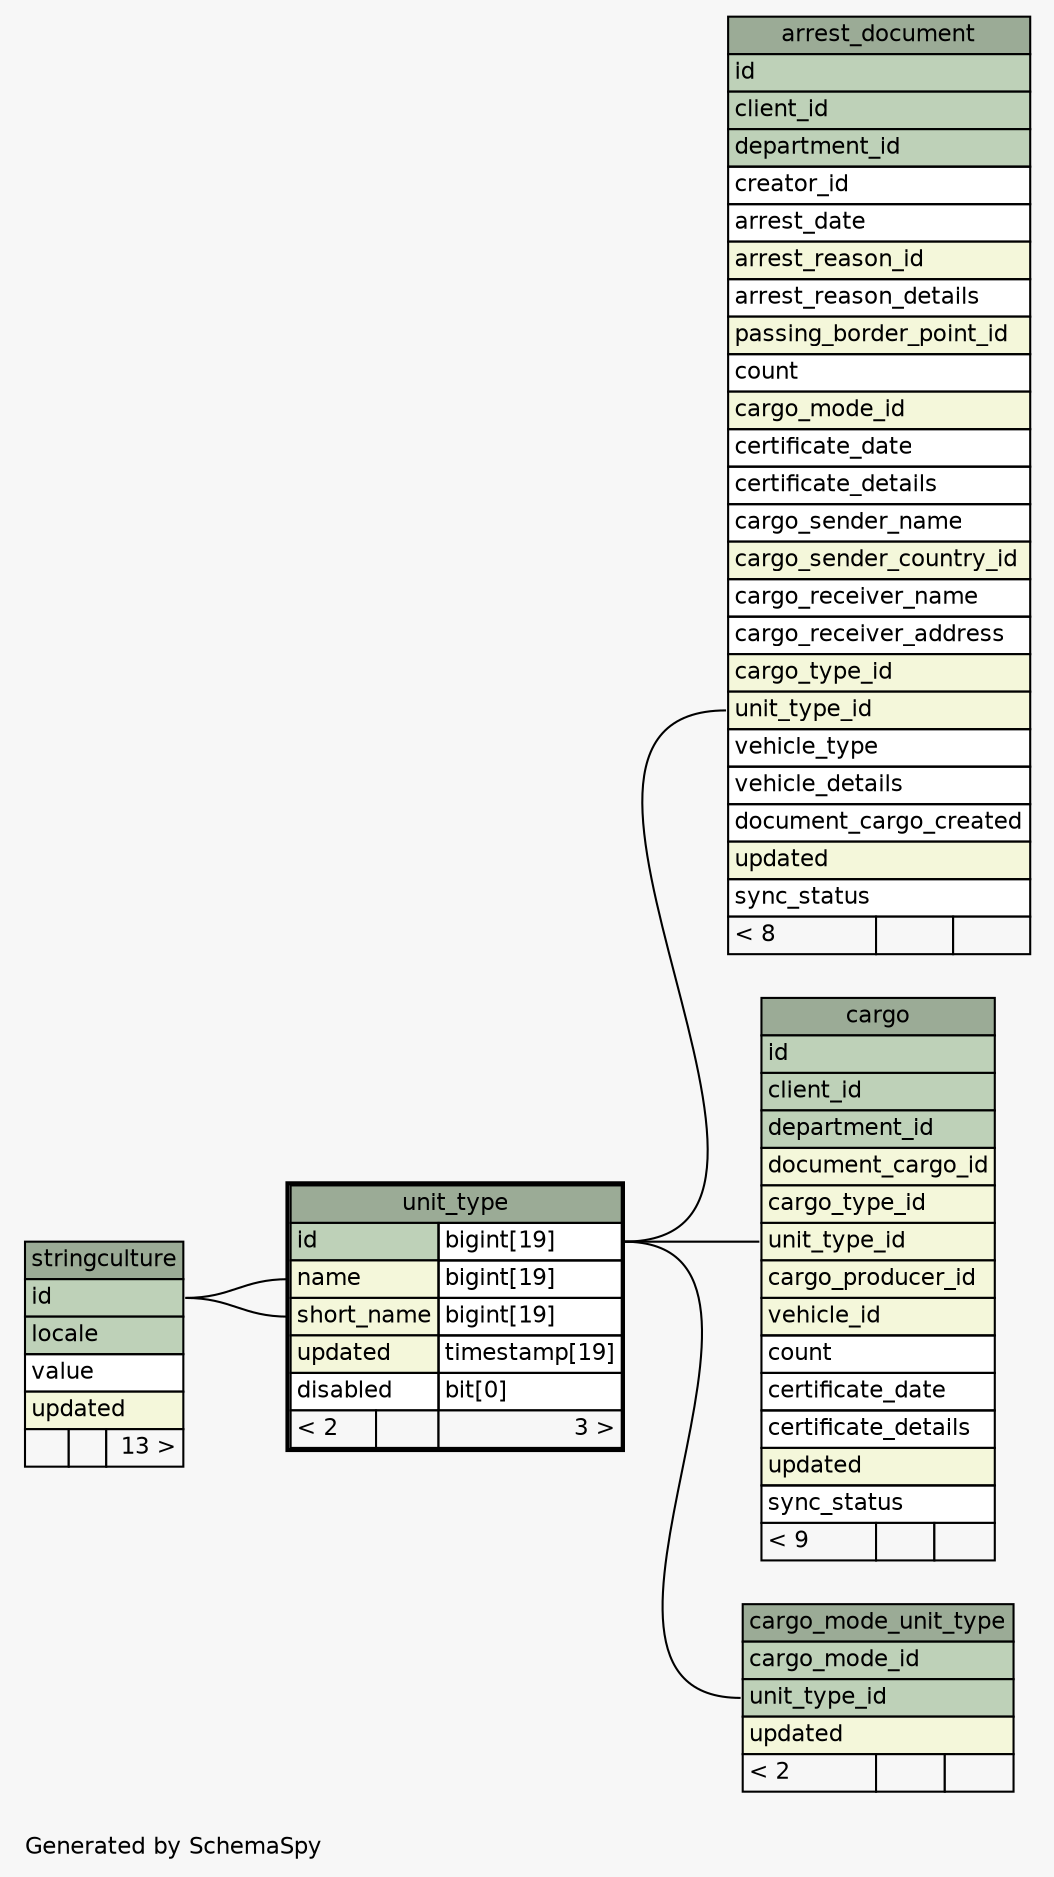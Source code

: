 // dot 2.26.3 on Windows Vista 6.0
// SchemaSpy rev 514
digraph "oneDegreeRelationshipsDiagram" {
  graph [
    rankdir="RL"
    bgcolor="#f7f7f7"
    label="\nGenerated by SchemaSpy"
    labeljust="l"
    nodesep="0.18"
    ranksep="0.46"
    fontname="Helvetica"
    fontsize="11"
  ];
  node [
    fontname="Helvetica"
    fontsize="11"
    shape="plaintext"
  ];
  edge [
    arrowsize="0.8"
  ];
  "arrest_document":"unit_type_id":w -> "unit_type":"id.type":e [arrowhead=none arrowtail=crowodot];
  "cargo":"unit_type_id":w -> "unit_type":"id.type":e [arrowhead=none arrowtail=crowodot];
  "cargo_mode_unit_type":"unit_type_id":w -> "unit_type":"id.type":e [arrowhead=none arrowtail=crowodot];
  "unit_type":"name":w -> "stringculture":"id":e [arrowhead=none arrowtail=crowodot];
  "unit_type":"short_name":w -> "stringculture":"id":e [arrowhead=none arrowtail=crowodot];
  "arrest_document" [
    label=<
    <TABLE BORDER="0" CELLBORDER="1" CELLSPACING="0" BGCOLOR="#ffffff">
      <TR><TD COLSPAN="3" BGCOLOR="#9bab96" ALIGN="CENTER">arrest_document</TD></TR>
      <TR><TD PORT="id" COLSPAN="3" BGCOLOR="#bed1b8" ALIGN="LEFT">id</TD></TR>
      <TR><TD PORT="client_id" COLSPAN="3" BGCOLOR="#bed1b8" ALIGN="LEFT">client_id</TD></TR>
      <TR><TD PORT="department_id" COLSPAN="3" BGCOLOR="#bed1b8" ALIGN="LEFT">department_id</TD></TR>
      <TR><TD PORT="creator_id" COLSPAN="3" ALIGN="LEFT">creator_id</TD></TR>
      <TR><TD PORT="arrest_date" COLSPAN="3" ALIGN="LEFT">arrest_date</TD></TR>
      <TR><TD PORT="arrest_reason_id" COLSPAN="3" BGCOLOR="#f4f7da" ALIGN="LEFT">arrest_reason_id</TD></TR>
      <TR><TD PORT="arrest_reason_details" COLSPAN="3" ALIGN="LEFT">arrest_reason_details</TD></TR>
      <TR><TD PORT="passing_border_point_id" COLSPAN="3" BGCOLOR="#f4f7da" ALIGN="LEFT">passing_border_point_id</TD></TR>
      <TR><TD PORT="count" COLSPAN="3" ALIGN="LEFT">count</TD></TR>
      <TR><TD PORT="cargo_mode_id" COLSPAN="3" BGCOLOR="#f4f7da" ALIGN="LEFT">cargo_mode_id</TD></TR>
      <TR><TD PORT="certificate_date" COLSPAN="3" ALIGN="LEFT">certificate_date</TD></TR>
      <TR><TD PORT="certificate_details" COLSPAN="3" ALIGN="LEFT">certificate_details</TD></TR>
      <TR><TD PORT="cargo_sender_name" COLSPAN="3" ALIGN="LEFT">cargo_sender_name</TD></TR>
      <TR><TD PORT="cargo_sender_country_id" COLSPAN="3" BGCOLOR="#f4f7da" ALIGN="LEFT">cargo_sender_country_id</TD></TR>
      <TR><TD PORT="cargo_receiver_name" COLSPAN="3" ALIGN="LEFT">cargo_receiver_name</TD></TR>
      <TR><TD PORT="cargo_receiver_address" COLSPAN="3" ALIGN="LEFT">cargo_receiver_address</TD></TR>
      <TR><TD PORT="cargo_type_id" COLSPAN="3" BGCOLOR="#f4f7da" ALIGN="LEFT">cargo_type_id</TD></TR>
      <TR><TD PORT="unit_type_id" COLSPAN="3" BGCOLOR="#f4f7da" ALIGN="LEFT">unit_type_id</TD></TR>
      <TR><TD PORT="vehicle_type" COLSPAN="3" ALIGN="LEFT">vehicle_type</TD></TR>
      <TR><TD PORT="vehicle_details" COLSPAN="3" ALIGN="LEFT">vehicle_details</TD></TR>
      <TR><TD PORT="document_cargo_created" COLSPAN="3" ALIGN="LEFT">document_cargo_created</TD></TR>
      <TR><TD PORT="updated" COLSPAN="3" BGCOLOR="#f4f7da" ALIGN="LEFT">updated</TD></TR>
      <TR><TD PORT="sync_status" COLSPAN="3" ALIGN="LEFT">sync_status</TD></TR>
      <TR><TD ALIGN="LEFT" BGCOLOR="#f7f7f7">&lt; 8</TD><TD ALIGN="RIGHT" BGCOLOR="#f7f7f7">  </TD><TD ALIGN="RIGHT" BGCOLOR="#f7f7f7">  </TD></TR>
    </TABLE>>
    URL="arrest_document.html"
    tooltip="arrest_document"
  ];
  "cargo" [
    label=<
    <TABLE BORDER="0" CELLBORDER="1" CELLSPACING="0" BGCOLOR="#ffffff">
      <TR><TD COLSPAN="3" BGCOLOR="#9bab96" ALIGN="CENTER">cargo</TD></TR>
      <TR><TD PORT="id" COLSPAN="3" BGCOLOR="#bed1b8" ALIGN="LEFT">id</TD></TR>
      <TR><TD PORT="client_id" COLSPAN="3" BGCOLOR="#bed1b8" ALIGN="LEFT">client_id</TD></TR>
      <TR><TD PORT="department_id" COLSPAN="3" BGCOLOR="#bed1b8" ALIGN="LEFT">department_id</TD></TR>
      <TR><TD PORT="document_cargo_id" COLSPAN="3" BGCOLOR="#f4f7da" ALIGN="LEFT">document_cargo_id</TD></TR>
      <TR><TD PORT="cargo_type_id" COLSPAN="3" BGCOLOR="#f4f7da" ALIGN="LEFT">cargo_type_id</TD></TR>
      <TR><TD PORT="unit_type_id" COLSPAN="3" BGCOLOR="#f4f7da" ALIGN="LEFT">unit_type_id</TD></TR>
      <TR><TD PORT="cargo_producer_id" COLSPAN="3" BGCOLOR="#f4f7da" ALIGN="LEFT">cargo_producer_id</TD></TR>
      <TR><TD PORT="vehicle_id" COLSPAN="3" BGCOLOR="#f4f7da" ALIGN="LEFT">vehicle_id</TD></TR>
      <TR><TD PORT="count" COLSPAN="3" ALIGN="LEFT">count</TD></TR>
      <TR><TD PORT="certificate_date" COLSPAN="3" ALIGN="LEFT">certificate_date</TD></TR>
      <TR><TD PORT="certificate_details" COLSPAN="3" ALIGN="LEFT">certificate_details</TD></TR>
      <TR><TD PORT="updated" COLSPAN="3" BGCOLOR="#f4f7da" ALIGN="LEFT">updated</TD></TR>
      <TR><TD PORT="sync_status" COLSPAN="3" ALIGN="LEFT">sync_status</TD></TR>
      <TR><TD ALIGN="LEFT" BGCOLOR="#f7f7f7">&lt; 9</TD><TD ALIGN="RIGHT" BGCOLOR="#f7f7f7">  </TD><TD ALIGN="RIGHT" BGCOLOR="#f7f7f7">  </TD></TR>
    </TABLE>>
    URL="cargo.html"
    tooltip="cargo"
  ];
  "cargo_mode_unit_type" [
    label=<
    <TABLE BORDER="0" CELLBORDER="1" CELLSPACING="0" BGCOLOR="#ffffff">
      <TR><TD COLSPAN="3" BGCOLOR="#9bab96" ALIGN="CENTER">cargo_mode_unit_type</TD></TR>
      <TR><TD PORT="cargo_mode_id" COLSPAN="3" BGCOLOR="#bed1b8" ALIGN="LEFT">cargo_mode_id</TD></TR>
      <TR><TD PORT="unit_type_id" COLSPAN="3" BGCOLOR="#bed1b8" ALIGN="LEFT">unit_type_id</TD></TR>
      <TR><TD PORT="updated" COLSPAN="3" BGCOLOR="#f4f7da" ALIGN="LEFT">updated</TD></TR>
      <TR><TD ALIGN="LEFT" BGCOLOR="#f7f7f7">&lt; 2</TD><TD ALIGN="RIGHT" BGCOLOR="#f7f7f7">  </TD><TD ALIGN="RIGHT" BGCOLOR="#f7f7f7">  </TD></TR>
    </TABLE>>
    URL="cargo_mode_unit_type.html"
    tooltip="cargo_mode_unit_type"
  ];
  "stringculture" [
    label=<
    <TABLE BORDER="0" CELLBORDER="1" CELLSPACING="0" BGCOLOR="#ffffff">
      <TR><TD COLSPAN="3" BGCOLOR="#9bab96" ALIGN="CENTER">stringculture</TD></TR>
      <TR><TD PORT="id" COLSPAN="3" BGCOLOR="#bed1b8" ALIGN="LEFT">id</TD></TR>
      <TR><TD PORT="locale" COLSPAN="3" BGCOLOR="#bed1b8" ALIGN="LEFT">locale</TD></TR>
      <TR><TD PORT="value" COLSPAN="3" ALIGN="LEFT">value</TD></TR>
      <TR><TD PORT="updated" COLSPAN="3" BGCOLOR="#f4f7da" ALIGN="LEFT">updated</TD></TR>
      <TR><TD ALIGN="LEFT" BGCOLOR="#f7f7f7">  </TD><TD ALIGN="RIGHT" BGCOLOR="#f7f7f7">  </TD><TD ALIGN="RIGHT" BGCOLOR="#f7f7f7">13 &gt;</TD></TR>
    </TABLE>>
    URL="stringculture.html"
    tooltip="stringculture"
  ];
  "unit_type" [
    label=<
    <TABLE BORDER="2" CELLBORDER="1" CELLSPACING="0" BGCOLOR="#ffffff">
      <TR><TD COLSPAN="3" BGCOLOR="#9bab96" ALIGN="CENTER">unit_type</TD></TR>
      <TR><TD PORT="id" COLSPAN="2" BGCOLOR="#bed1b8" ALIGN="LEFT">id</TD><TD PORT="id.type" ALIGN="LEFT">bigint[19]</TD></TR>
      <TR><TD PORT="name" COLSPAN="2" BGCOLOR="#f4f7da" ALIGN="LEFT">name</TD><TD PORT="name.type" ALIGN="LEFT">bigint[19]</TD></TR>
      <TR><TD PORT="short_name" COLSPAN="2" BGCOLOR="#f4f7da" ALIGN="LEFT">short_name</TD><TD PORT="short_name.type" ALIGN="LEFT">bigint[19]</TD></TR>
      <TR><TD PORT="updated" COLSPAN="2" BGCOLOR="#f4f7da" ALIGN="LEFT">updated</TD><TD PORT="updated.type" ALIGN="LEFT">timestamp[19]</TD></TR>
      <TR><TD PORT="disabled" COLSPAN="2" ALIGN="LEFT">disabled</TD><TD PORT="disabled.type" ALIGN="LEFT">bit[0]</TD></TR>
      <TR><TD ALIGN="LEFT" BGCOLOR="#f7f7f7">&lt; 2</TD><TD ALIGN="RIGHT" BGCOLOR="#f7f7f7">  </TD><TD ALIGN="RIGHT" BGCOLOR="#f7f7f7">3 &gt;</TD></TR>
    </TABLE>>
    URL="unit_type.html"
    tooltip="unit_type"
  ];
}
